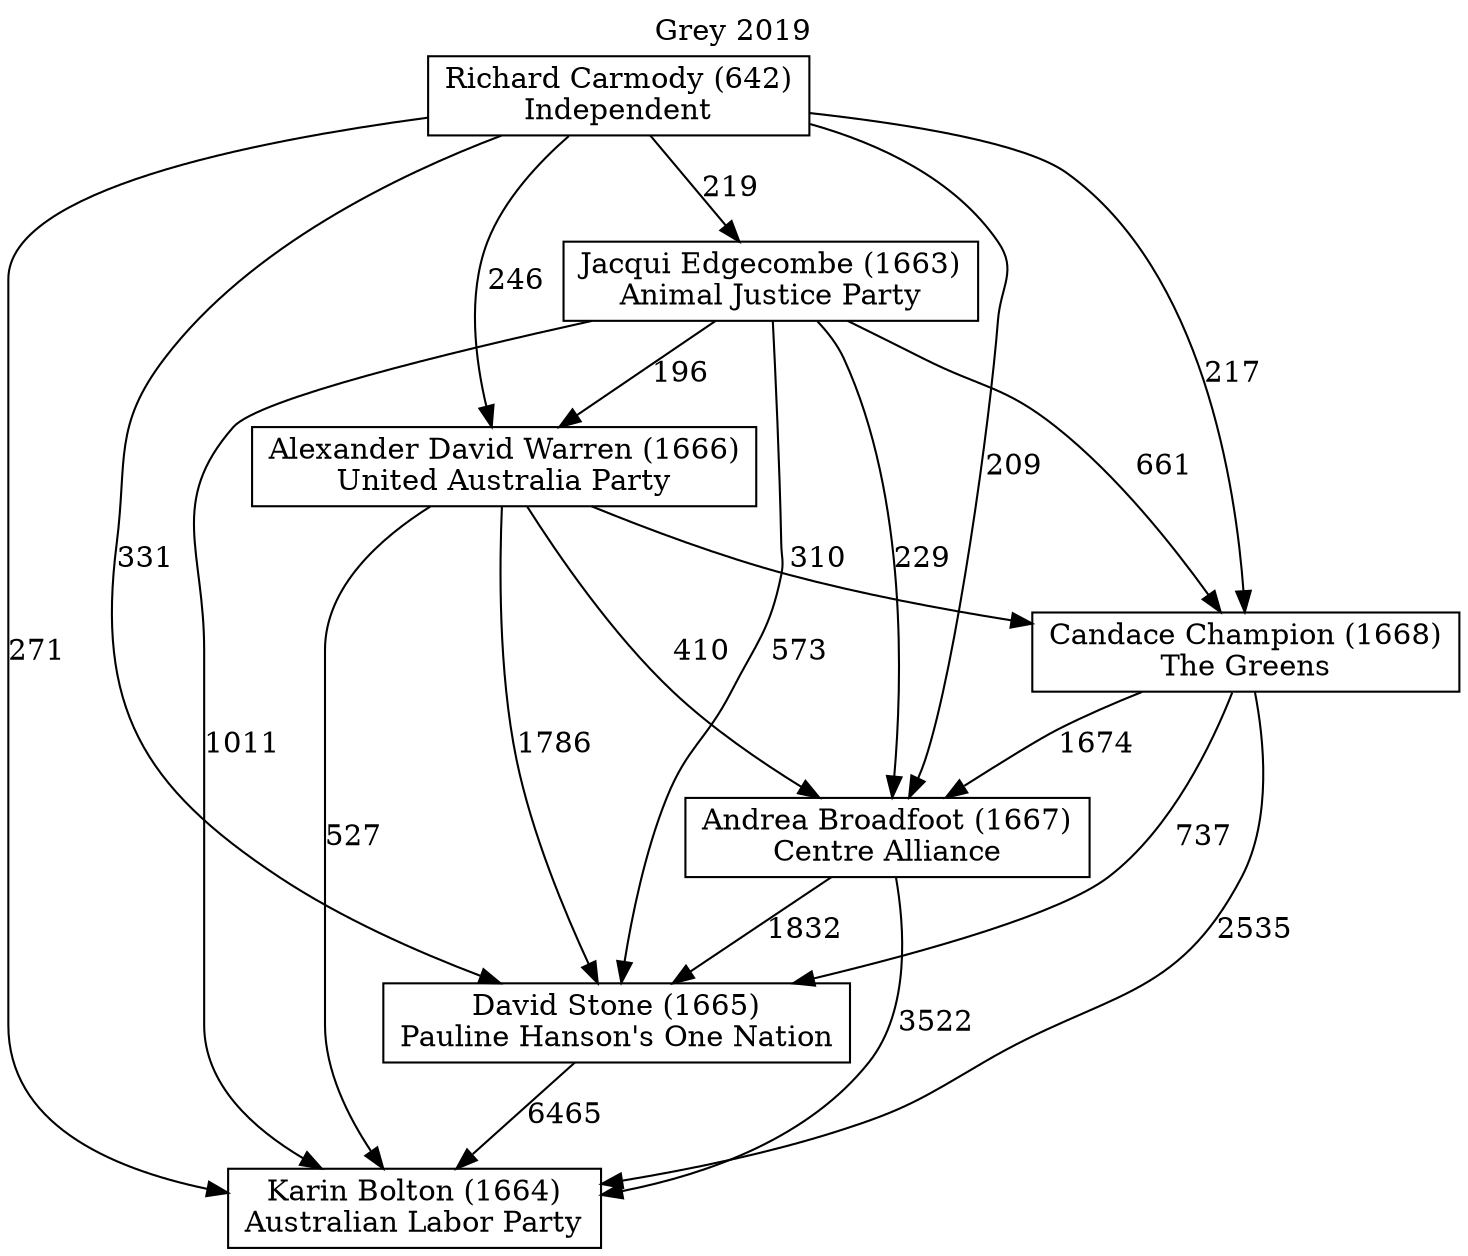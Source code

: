 // House preference flow
digraph "Karin Bolton (1664)_Grey_2019" {
	graph [label="Grey 2019" labelloc=t mclimit=10]
	node [shape=box]
	"Karin Bolton (1664)" [label="Karin Bolton (1664)
Australian Labor Party"]
	"David Stone (1665)" [label="David Stone (1665)
Pauline Hanson's One Nation"]
	"Andrea Broadfoot (1667)" [label="Andrea Broadfoot (1667)
Centre Alliance"]
	"Candace Champion (1668)" [label="Candace Champion (1668)
The Greens"]
	"Alexander David Warren (1666)" [label="Alexander David Warren (1666)
United Australia Party"]
	"Jacqui Edgecombe (1663)" [label="Jacqui Edgecombe (1663)
Animal Justice Party"]
	"Richard Carmody (642)" [label="Richard Carmody (642)
Independent"]
	"David Stone (1665)" -> "Karin Bolton (1664)" [label=6465]
	"Andrea Broadfoot (1667)" -> "David Stone (1665)" [label=1832]
	"Candace Champion (1668)" -> "Andrea Broadfoot (1667)" [label=1674]
	"Alexander David Warren (1666)" -> "Candace Champion (1668)" [label=310]
	"Jacqui Edgecombe (1663)" -> "Alexander David Warren (1666)" [label=196]
	"Richard Carmody (642)" -> "Jacqui Edgecombe (1663)" [label=219]
	"Andrea Broadfoot (1667)" -> "Karin Bolton (1664)" [label=3522]
	"Candace Champion (1668)" -> "Karin Bolton (1664)" [label=2535]
	"Alexander David Warren (1666)" -> "Karin Bolton (1664)" [label=527]
	"Jacqui Edgecombe (1663)" -> "Karin Bolton (1664)" [label=1011]
	"Richard Carmody (642)" -> "Karin Bolton (1664)" [label=271]
	"Richard Carmody (642)" -> "Alexander David Warren (1666)" [label=246]
	"Jacqui Edgecombe (1663)" -> "Candace Champion (1668)" [label=661]
	"Richard Carmody (642)" -> "Candace Champion (1668)" [label=217]
	"Alexander David Warren (1666)" -> "Andrea Broadfoot (1667)" [label=410]
	"Jacqui Edgecombe (1663)" -> "Andrea Broadfoot (1667)" [label=229]
	"Richard Carmody (642)" -> "Andrea Broadfoot (1667)" [label=209]
	"Candace Champion (1668)" -> "David Stone (1665)" [label=737]
	"Alexander David Warren (1666)" -> "David Stone (1665)" [label=1786]
	"Jacqui Edgecombe (1663)" -> "David Stone (1665)" [label=573]
	"Richard Carmody (642)" -> "David Stone (1665)" [label=331]
}
